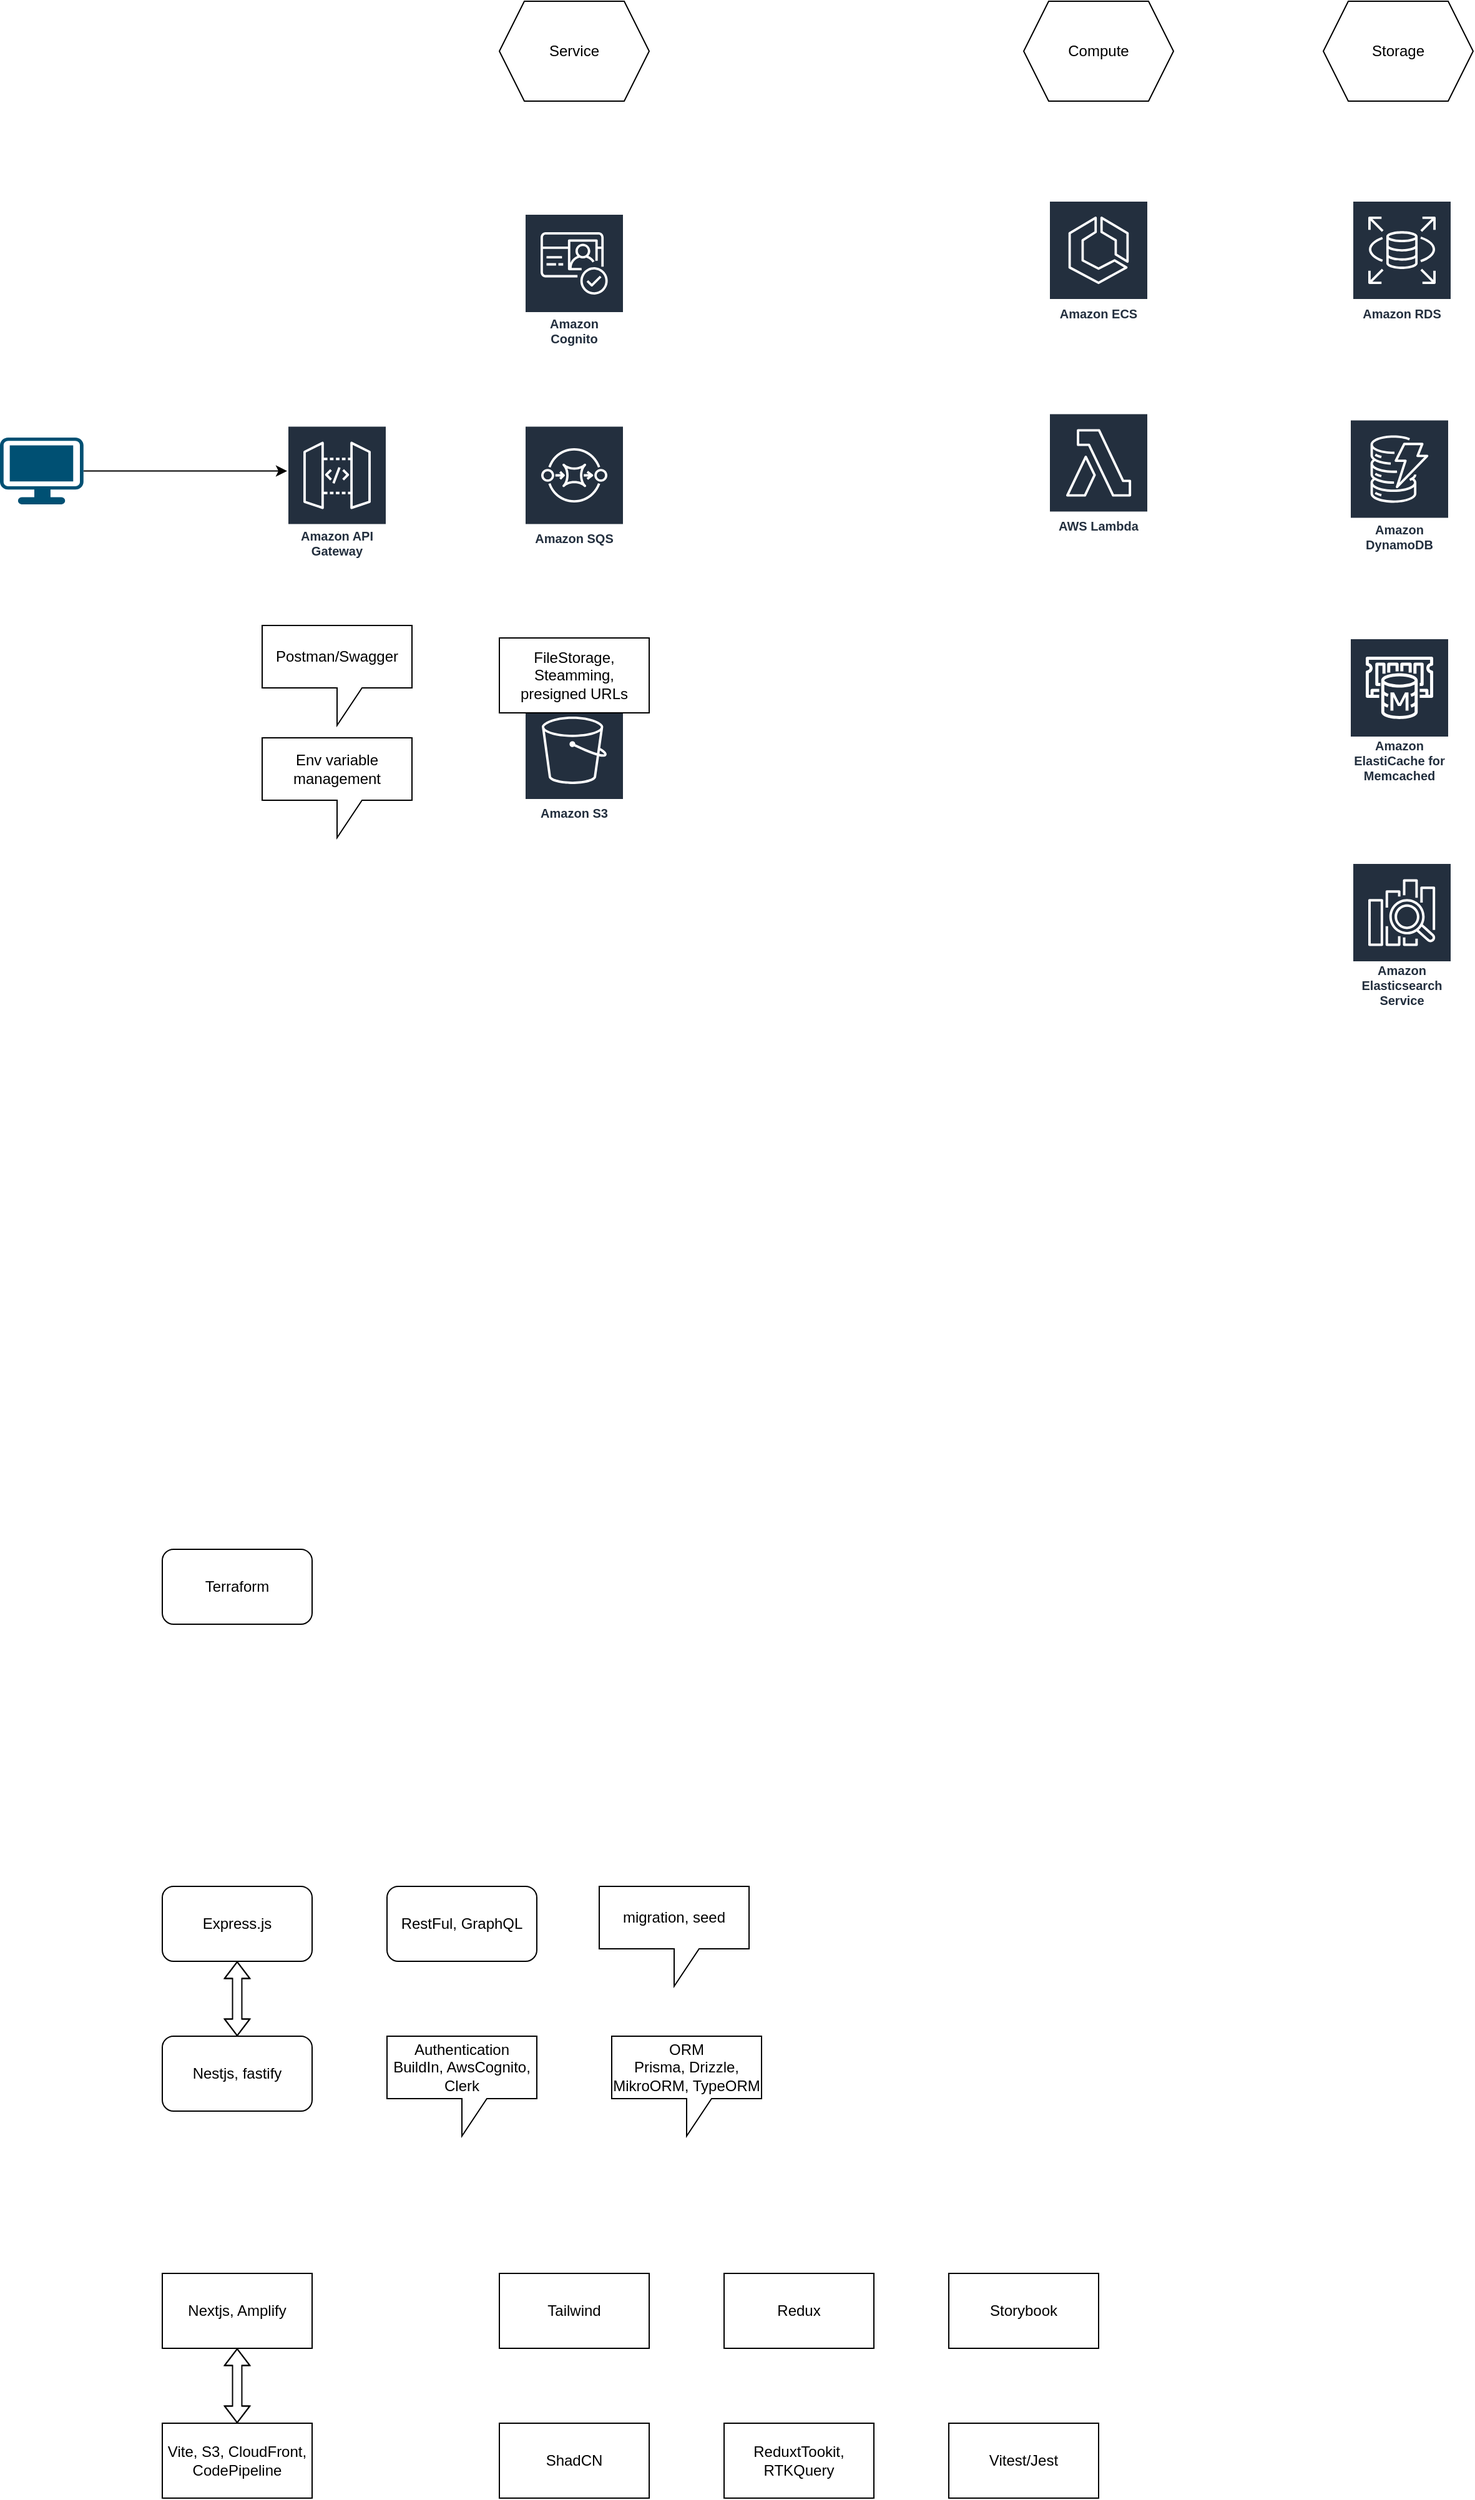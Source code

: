<mxfile version="26.0.11">
  <diagram name="Page-1" id="VaM-L-S5CBO_FVDyauTC">
    <mxGraphModel grid="1" page="0" gridSize="10" guides="1" tooltips="1" connect="1" arrows="1" fold="1" pageScale="1" pageWidth="827" pageHeight="1169" math="0" shadow="0">
      <root>
        <mxCell id="0" />
        <mxCell id="1" parent="0" />
        <mxCell id="uTjzfbcIfmBI4nWp5sON-4" style="edgeStyle=orthogonalEdgeStyle;rounded=0;orthogonalLoop=1;jettySize=auto;html=1;" edge="1" parent="1" source="uTjzfbcIfmBI4nWp5sON-3">
          <mxGeometry relative="1" as="geometry">
            <mxPoint x="500.0" y="416.25" as="targetPoint" />
          </mxGeometry>
        </mxCell>
        <mxCell id="uTjzfbcIfmBI4nWp5sON-3" value="" style="points=[[0.03,0.03,0],[0.5,0,0],[0.97,0.03,0],[1,0.4,0],[0.97,0.745,0],[0.5,1,0],[0.03,0.745,0],[0,0.4,0]];verticalLabelPosition=bottom;sketch=0;html=1;verticalAlign=top;aspect=fixed;align=center;pointerEvents=1;shape=mxgraph.cisco19.workstation;fillColor=#005073;strokeColor=none;" vertex="1" parent="1">
          <mxGeometry x="270" y="389.5" width="66.88" height="53.5" as="geometry" />
        </mxCell>
        <mxCell id="uTjzfbcIfmBI4nWp5sON-6" value="Amazon API Gateway" style="sketch=0;outlineConnect=0;fontColor=#232F3E;gradientColor=none;strokeColor=#ffffff;fillColor=#232F3E;dashed=0;verticalLabelPosition=middle;verticalAlign=bottom;align=center;html=1;whiteSpace=wrap;fontSize=10;fontStyle=1;spacing=3;shape=mxgraph.aws4.productIcon;prIcon=mxgraph.aws4.api_gateway;" vertex="1" parent="1">
          <mxGeometry x="500" y="379.75" width="80" height="110" as="geometry" />
        </mxCell>
        <mxCell id="uTjzfbcIfmBI4nWp5sON-7" value="Amazon Cognito" style="sketch=0;outlineConnect=0;fontColor=#232F3E;gradientColor=none;strokeColor=#ffffff;fillColor=#232F3E;dashed=0;verticalLabelPosition=middle;verticalAlign=bottom;align=center;html=1;whiteSpace=wrap;fontSize=10;fontStyle=1;spacing=3;shape=mxgraph.aws4.productIcon;prIcon=mxgraph.aws4.cognito;" vertex="1" parent="1">
          <mxGeometry x="690" y="210" width="80" height="110" as="geometry" />
        </mxCell>
        <mxCell id="uTjzfbcIfmBI4nWp5sON-9" value="AWS Lambda" style="sketch=0;outlineConnect=0;fontColor=#232F3E;gradientColor=none;strokeColor=#ffffff;fillColor=#232F3E;dashed=0;verticalLabelPosition=middle;verticalAlign=bottom;align=center;html=1;whiteSpace=wrap;fontSize=10;fontStyle=1;spacing=3;shape=mxgraph.aws4.productIcon;prIcon=mxgraph.aws4.lambda;" vertex="1" parent="1">
          <mxGeometry x="1110" y="369.75" width="80" height="100" as="geometry" />
        </mxCell>
        <mxCell id="uTjzfbcIfmBI4nWp5sON-10" value="Amazon ECS" style="sketch=0;outlineConnect=0;fontColor=#232F3E;gradientColor=none;strokeColor=#ffffff;fillColor=#232F3E;dashed=0;verticalLabelPosition=middle;verticalAlign=bottom;align=center;html=1;whiteSpace=wrap;fontSize=10;fontStyle=1;spacing=3;shape=mxgraph.aws4.productIcon;prIcon=mxgraph.aws4.ecs;" vertex="1" parent="1">
          <mxGeometry x="1110" y="199.5" width="80" height="100" as="geometry" />
        </mxCell>
        <mxCell id="uTjzfbcIfmBI4nWp5sON-11" value="Amazon SQS" style="sketch=0;outlineConnect=0;fontColor=#232F3E;gradientColor=none;strokeColor=#ffffff;fillColor=#232F3E;dashed=0;verticalLabelPosition=middle;verticalAlign=bottom;align=center;html=1;whiteSpace=wrap;fontSize=10;fontStyle=1;spacing=3;shape=mxgraph.aws4.productIcon;prIcon=mxgraph.aws4.sqs;" vertex="1" parent="1">
          <mxGeometry x="690" y="379.75" width="80" height="100" as="geometry" />
        </mxCell>
        <mxCell id="uTjzfbcIfmBI4nWp5sON-12" value="Amazon S3" style="sketch=0;outlineConnect=0;fontColor=#232F3E;gradientColor=none;strokeColor=#ffffff;fillColor=#232F3E;dashed=0;verticalLabelPosition=middle;verticalAlign=bottom;align=center;html=1;whiteSpace=wrap;fontSize=10;fontStyle=1;spacing=3;shape=mxgraph.aws4.productIcon;prIcon=mxgraph.aws4.s3;" vertex="1" parent="1">
          <mxGeometry x="690" y="600" width="80" height="100" as="geometry" />
        </mxCell>
        <mxCell id="uTjzfbcIfmBI4nWp5sON-14" value="Amazon ElastiCache for Memcached" style="sketch=0;outlineConnect=0;fontColor=#232F3E;gradientColor=none;strokeColor=#ffffff;fillColor=#232F3E;dashed=0;verticalLabelPosition=middle;verticalAlign=bottom;align=center;html=1;whiteSpace=wrap;fontSize=10;fontStyle=1;spacing=3;shape=mxgraph.aws4.productIcon;prIcon=mxgraph.aws4.elasticache_for_memcached;" vertex="1" parent="1">
          <mxGeometry x="1351" y="550" width="80" height="120" as="geometry" />
        </mxCell>
        <mxCell id="uTjzfbcIfmBI4nWp5sON-16" value="Amazon Elasticsearch Service" style="sketch=0;outlineConnect=0;fontColor=#232F3E;gradientColor=none;strokeColor=#ffffff;fillColor=#232F3E;dashed=0;verticalLabelPosition=middle;verticalAlign=bottom;align=center;html=1;whiteSpace=wrap;fontSize=10;fontStyle=1;spacing=3;shape=mxgraph.aws4.productIcon;prIcon=mxgraph.aws4.elasticsearch_service;" vertex="1" parent="1">
          <mxGeometry x="1353" y="730" width="80" height="120" as="geometry" />
        </mxCell>
        <mxCell id="uTjzfbcIfmBI4nWp5sON-17" value="Amazon DynamoDB" style="sketch=0;outlineConnect=0;fontColor=#232F3E;gradientColor=none;strokeColor=#ffffff;fillColor=#232F3E;dashed=0;verticalLabelPosition=middle;verticalAlign=bottom;align=center;html=1;whiteSpace=wrap;fontSize=10;fontStyle=1;spacing=3;shape=mxgraph.aws4.productIcon;prIcon=mxgraph.aws4.dynamodb;" vertex="1" parent="1">
          <mxGeometry x="1351" y="374.75" width="80" height="110" as="geometry" />
        </mxCell>
        <mxCell id="uTjzfbcIfmBI4nWp5sON-19" value="Compute" style="shape=hexagon;perimeter=hexagonPerimeter2;whiteSpace=wrap;html=1;fixedSize=1;" vertex="1" parent="1">
          <mxGeometry x="1090" y="40" width="120" height="80" as="geometry" />
        </mxCell>
        <mxCell id="uTjzfbcIfmBI4nWp5sON-20" value="Storage" style="shape=hexagon;perimeter=hexagonPerimeter2;whiteSpace=wrap;html=1;fixedSize=1;" vertex="1" parent="1">
          <mxGeometry x="1330" y="40" width="120" height="80" as="geometry" />
        </mxCell>
        <mxCell id="uTjzfbcIfmBI4nWp5sON-21" value="Service" style="shape=hexagon;perimeter=hexagonPerimeter2;whiteSpace=wrap;html=1;fixedSize=1;" vertex="1" parent="1">
          <mxGeometry x="670" y="40" width="120" height="80" as="geometry" />
        </mxCell>
        <mxCell id="uTjzfbcIfmBI4nWp5sON-22" value="Nextjs, Amplify" style="rounded=0;whiteSpace=wrap;html=1;" vertex="1" parent="1">
          <mxGeometry x="400" y="1860" width="120" height="60" as="geometry" />
        </mxCell>
        <mxCell id="uTjzfbcIfmBI4nWp5sON-24" value="Tailwind" style="rounded=0;whiteSpace=wrap;html=1;" vertex="1" parent="1">
          <mxGeometry x="670" y="1860" width="120" height="60" as="geometry" />
        </mxCell>
        <mxCell id="uTjzfbcIfmBI4nWp5sON-25" value="ShadCN" style="rounded=0;whiteSpace=wrap;html=1;" vertex="1" parent="1">
          <mxGeometry x="670" y="1980" width="120" height="60" as="geometry" />
        </mxCell>
        <mxCell id="uTjzfbcIfmBI4nWp5sON-26" value="Redux" style="rounded=0;whiteSpace=wrap;html=1;" vertex="1" parent="1">
          <mxGeometry x="850" y="1860" width="120" height="60" as="geometry" />
        </mxCell>
        <mxCell id="uTjzfbcIfmBI4nWp5sON-27" value="ReduxtTookit, RTKQuery" style="rounded=0;whiteSpace=wrap;html=1;" vertex="1" parent="1">
          <mxGeometry x="850" y="1980" width="120" height="60" as="geometry" />
        </mxCell>
        <mxCell id="uTjzfbcIfmBI4nWp5sON-28" value="Storybook" style="rounded=0;whiteSpace=wrap;html=1;" vertex="1" parent="1">
          <mxGeometry x="1030" y="1860" width="120" height="60" as="geometry" />
        </mxCell>
        <mxCell id="uTjzfbcIfmBI4nWp5sON-29" value="Vitest/Jest" style="rounded=0;whiteSpace=wrap;html=1;" vertex="1" parent="1">
          <mxGeometry x="1030" y="1980" width="120" height="60" as="geometry" />
        </mxCell>
        <mxCell id="uTjzfbcIfmBI4nWp5sON-30" value="Env variable management" style="shape=callout;whiteSpace=wrap;html=1;perimeter=calloutPerimeter;" vertex="1" parent="1">
          <mxGeometry x="480" y="630" width="120" height="80" as="geometry" />
        </mxCell>
        <mxCell id="uTjzfbcIfmBI4nWp5sON-31" value="Postman/Swagger" style="shape=callout;whiteSpace=wrap;html=1;perimeter=calloutPerimeter;" vertex="1" parent="1">
          <mxGeometry x="480" y="540" width="120" height="80" as="geometry" />
        </mxCell>
        <mxCell id="uTjzfbcIfmBI4nWp5sON-32" value="Vite, S3, CloudFront, CodePipeline" style="rounded=0;whiteSpace=wrap;html=1;" vertex="1" parent="1">
          <mxGeometry x="400" y="1980" width="120" height="60" as="geometry" />
        </mxCell>
        <mxCell id="uTjzfbcIfmBI4nWp5sON-33" value="" style="shape=flexArrow;endArrow=classic;startArrow=classic;html=1;rounded=0;entryX=0.5;entryY=1;entryDx=0;entryDy=0;exitX=0.5;exitY=0;exitDx=0;exitDy=0;endWidth=11.852;endSize=4.088;width=7.467;startWidth=11.852;startSize=4.088;" edge="1" parent="1" source="uTjzfbcIfmBI4nWp5sON-32" target="uTjzfbcIfmBI4nWp5sON-22">
          <mxGeometry width="100" height="100" relative="1" as="geometry">
            <mxPoint x="570" y="2060" as="sourcePoint" />
            <mxPoint x="670" y="1960" as="targetPoint" />
            <Array as="points">
              <mxPoint x="460" y="1950" />
            </Array>
          </mxGeometry>
        </mxCell>
        <mxCell id="uTjzfbcIfmBI4nWp5sON-36" value="" style="shape=flexArrow;endArrow=classic;startArrow=classic;html=1;rounded=0;entryX=0.5;entryY=1;entryDx=0;entryDy=0;exitX=0.5;exitY=0;exitDx=0;exitDy=0;endWidth=11.852;endSize=4.088;width=7.467;startWidth=11.852;startSize=4.088;" edge="1" parent="1">
          <mxGeometry width="100" height="100" relative="1" as="geometry">
            <mxPoint x="460" y="1670" as="sourcePoint" />
            <mxPoint x="460" y="1610" as="targetPoint" />
            <Array as="points">
              <mxPoint x="460" y="1640" />
            </Array>
          </mxGeometry>
        </mxCell>
        <mxCell id="uTjzfbcIfmBI4nWp5sON-37" value="Amazon RDS" style="sketch=0;outlineConnect=0;fontColor=#232F3E;gradientColor=none;strokeColor=#ffffff;fillColor=#232F3E;dashed=0;verticalLabelPosition=middle;verticalAlign=bottom;align=center;html=1;whiteSpace=wrap;fontSize=10;fontStyle=1;spacing=3;shape=mxgraph.aws4.productIcon;prIcon=mxgraph.aws4.rds;" vertex="1" parent="1">
          <mxGeometry x="1353" y="199.5" width="80" height="100" as="geometry" />
        </mxCell>
        <mxCell id="uTjzfbcIfmBI4nWp5sON-40" value="FileStorage,&lt;div&gt;Steamming&lt;span style=&quot;background-color: transparent; color: light-dark(rgb(0, 0, 0), rgb(255, 255, 255));&quot;&gt;, presigned URLs&lt;/span&gt;&lt;/div&gt;" style="rounded=0;whiteSpace=wrap;html=1;" vertex="1" parent="1">
          <mxGeometry x="670" y="550" width="120" height="60" as="geometry" />
        </mxCell>
        <mxCell id="uTjzfbcIfmBI4nWp5sON-41" value="Express.js" style="rounded=1;whiteSpace=wrap;html=1;" vertex="1" parent="1">
          <mxGeometry x="400" y="1550" width="120" height="60" as="geometry" />
        </mxCell>
        <mxCell id="uTjzfbcIfmBI4nWp5sON-42" value="Nestjs,&amp;nbsp;fastify" style="rounded=1;whiteSpace=wrap;html=1;" vertex="1" parent="1">
          <mxGeometry x="400" y="1670" width="120" height="60" as="geometry" />
        </mxCell>
        <mxCell id="cU1ZWFlYrrjncXx5DQqs-1" value="Terraform" style="rounded=1;whiteSpace=wrap;html=1;" vertex="1" parent="1">
          <mxGeometry x="400" y="1280" width="120" height="60" as="geometry" />
        </mxCell>
        <mxCell id="cU1ZWFlYrrjncXx5DQqs-2" value="migration, seed" style="shape=callout;whiteSpace=wrap;html=1;perimeter=calloutPerimeter;" vertex="1" parent="1">
          <mxGeometry x="750" y="1550" width="120" height="80" as="geometry" />
        </mxCell>
        <mxCell id="NoEb1xw0G9Naxz-czbls-2" value="RestFul, GraphQL" style="rounded=1;whiteSpace=wrap;html=1;" vertex="1" parent="1">
          <mxGeometry x="580" y="1550" width="120" height="60" as="geometry" />
        </mxCell>
        <mxCell id="pPtZk65o91gUx2E4dzs0-1" value="Authentication&lt;br&gt;BuildIn, AwsCognito, Clerk" style="shape=callout;whiteSpace=wrap;html=1;perimeter=calloutPerimeter;" vertex="1" parent="1">
          <mxGeometry x="580" y="1670" width="120" height="80" as="geometry" />
        </mxCell>
        <mxCell id="pPtZk65o91gUx2E4dzs0-3" value="ORM&lt;div&gt;Prisma, Drizzle, MikroORM, TypeORM&lt;/div&gt;" style="shape=callout;whiteSpace=wrap;html=1;perimeter=calloutPerimeter;" vertex="1" parent="1">
          <mxGeometry x="760" y="1670" width="120" height="80" as="geometry" />
        </mxCell>
      </root>
    </mxGraphModel>
  </diagram>
</mxfile>
